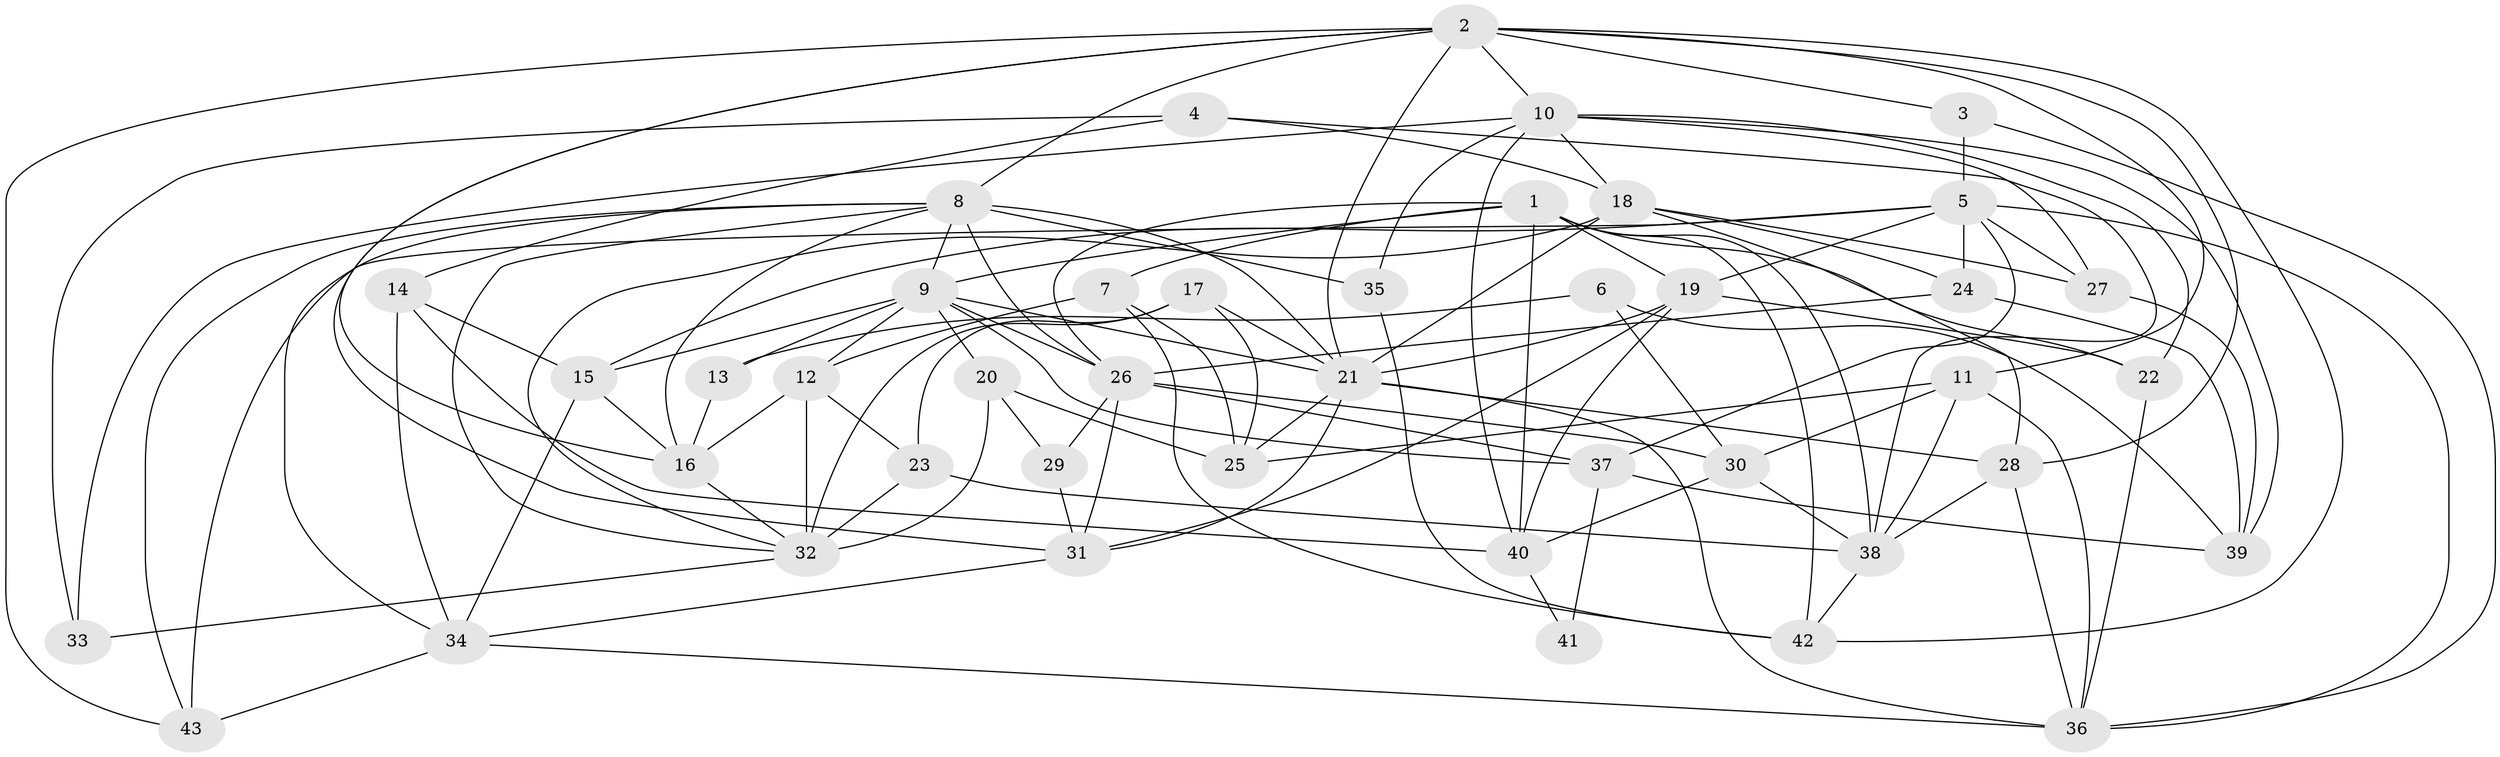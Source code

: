 // original degree distribution, {6: 0.10588235294117647, 3: 0.2823529411764706, 4: 0.2823529411764706, 5: 0.1411764705882353, 7: 0.047058823529411764, 2: 0.12941176470588237, 8: 0.011764705882352941}
// Generated by graph-tools (version 1.1) at 2025/37/03/04/25 23:37:12]
// undirected, 43 vertices, 117 edges
graph export_dot {
  node [color=gray90,style=filled];
  1;
  2;
  3;
  4;
  5;
  6;
  7;
  8;
  9;
  10;
  11;
  12;
  13;
  14;
  15;
  16;
  17;
  18;
  19;
  20;
  21;
  22;
  23;
  24;
  25;
  26;
  27;
  28;
  29;
  30;
  31;
  32;
  33;
  34;
  35;
  36;
  37;
  38;
  39;
  40;
  41;
  42;
  43;
  1 -- 7 [weight=1.0];
  1 -- 9 [weight=1.0];
  1 -- 19 [weight=1.0];
  1 -- 22 [weight=1.0];
  1 -- 26 [weight=1.0];
  1 -- 38 [weight=1.0];
  1 -- 40 [weight=1.0];
  1 -- 42 [weight=2.0];
  2 -- 3 [weight=1.0];
  2 -- 8 [weight=1.0];
  2 -- 10 [weight=1.0];
  2 -- 11 [weight=1.0];
  2 -- 16 [weight=1.0];
  2 -- 21 [weight=1.0];
  2 -- 28 [weight=1.0];
  2 -- 31 [weight=1.0];
  2 -- 42 [weight=1.0];
  2 -- 43 [weight=1.0];
  3 -- 5 [weight=1.0];
  3 -- 36 [weight=1.0];
  4 -- 14 [weight=1.0];
  4 -- 18 [weight=1.0];
  4 -- 33 [weight=1.0];
  4 -- 38 [weight=1.0];
  5 -- 15 [weight=1.0];
  5 -- 19 [weight=1.0];
  5 -- 24 [weight=1.0];
  5 -- 27 [weight=1.0];
  5 -- 36 [weight=1.0];
  5 -- 37 [weight=1.0];
  5 -- 43 [weight=1.0];
  6 -- 13 [weight=1.0];
  6 -- 30 [weight=2.0];
  6 -- 39 [weight=1.0];
  7 -- 12 [weight=1.0];
  7 -- 25 [weight=1.0];
  7 -- 42 [weight=1.0];
  8 -- 9 [weight=1.0];
  8 -- 16 [weight=1.0];
  8 -- 21 [weight=1.0];
  8 -- 26 [weight=2.0];
  8 -- 32 [weight=1.0];
  8 -- 34 [weight=1.0];
  8 -- 35 [weight=1.0];
  8 -- 43 [weight=1.0];
  9 -- 12 [weight=1.0];
  9 -- 13 [weight=1.0];
  9 -- 15 [weight=1.0];
  9 -- 20 [weight=1.0];
  9 -- 21 [weight=1.0];
  9 -- 26 [weight=1.0];
  9 -- 37 [weight=1.0];
  10 -- 18 [weight=1.0];
  10 -- 22 [weight=1.0];
  10 -- 27 [weight=1.0];
  10 -- 33 [weight=1.0];
  10 -- 35 [weight=1.0];
  10 -- 39 [weight=1.0];
  10 -- 40 [weight=1.0];
  11 -- 25 [weight=1.0];
  11 -- 30 [weight=1.0];
  11 -- 36 [weight=1.0];
  11 -- 38 [weight=1.0];
  12 -- 16 [weight=1.0];
  12 -- 23 [weight=1.0];
  12 -- 32 [weight=1.0];
  13 -- 16 [weight=1.0];
  14 -- 15 [weight=1.0];
  14 -- 34 [weight=1.0];
  14 -- 40 [weight=1.0];
  15 -- 16 [weight=1.0];
  15 -- 34 [weight=1.0];
  16 -- 32 [weight=1.0];
  17 -- 21 [weight=1.0];
  17 -- 23 [weight=1.0];
  17 -- 25 [weight=1.0];
  17 -- 32 [weight=1.0];
  18 -- 21 [weight=2.0];
  18 -- 24 [weight=1.0];
  18 -- 27 [weight=1.0];
  18 -- 28 [weight=1.0];
  18 -- 32 [weight=1.0];
  19 -- 21 [weight=2.0];
  19 -- 22 [weight=1.0];
  19 -- 31 [weight=1.0];
  19 -- 40 [weight=1.0];
  20 -- 25 [weight=1.0];
  20 -- 29 [weight=1.0];
  20 -- 32 [weight=1.0];
  21 -- 25 [weight=1.0];
  21 -- 28 [weight=1.0];
  21 -- 31 [weight=1.0];
  21 -- 36 [weight=1.0];
  22 -- 36 [weight=1.0];
  23 -- 32 [weight=2.0];
  23 -- 38 [weight=1.0];
  24 -- 26 [weight=2.0];
  24 -- 39 [weight=1.0];
  26 -- 29 [weight=1.0];
  26 -- 30 [weight=1.0];
  26 -- 31 [weight=1.0];
  26 -- 37 [weight=1.0];
  27 -- 39 [weight=1.0];
  28 -- 36 [weight=1.0];
  28 -- 38 [weight=1.0];
  29 -- 31 [weight=1.0];
  30 -- 38 [weight=1.0];
  30 -- 40 [weight=1.0];
  31 -- 34 [weight=1.0];
  32 -- 33 [weight=1.0];
  34 -- 36 [weight=1.0];
  34 -- 43 [weight=1.0];
  35 -- 42 [weight=1.0];
  37 -- 39 [weight=1.0];
  37 -- 41 [weight=1.0];
  38 -- 42 [weight=1.0];
  40 -- 41 [weight=1.0];
}
